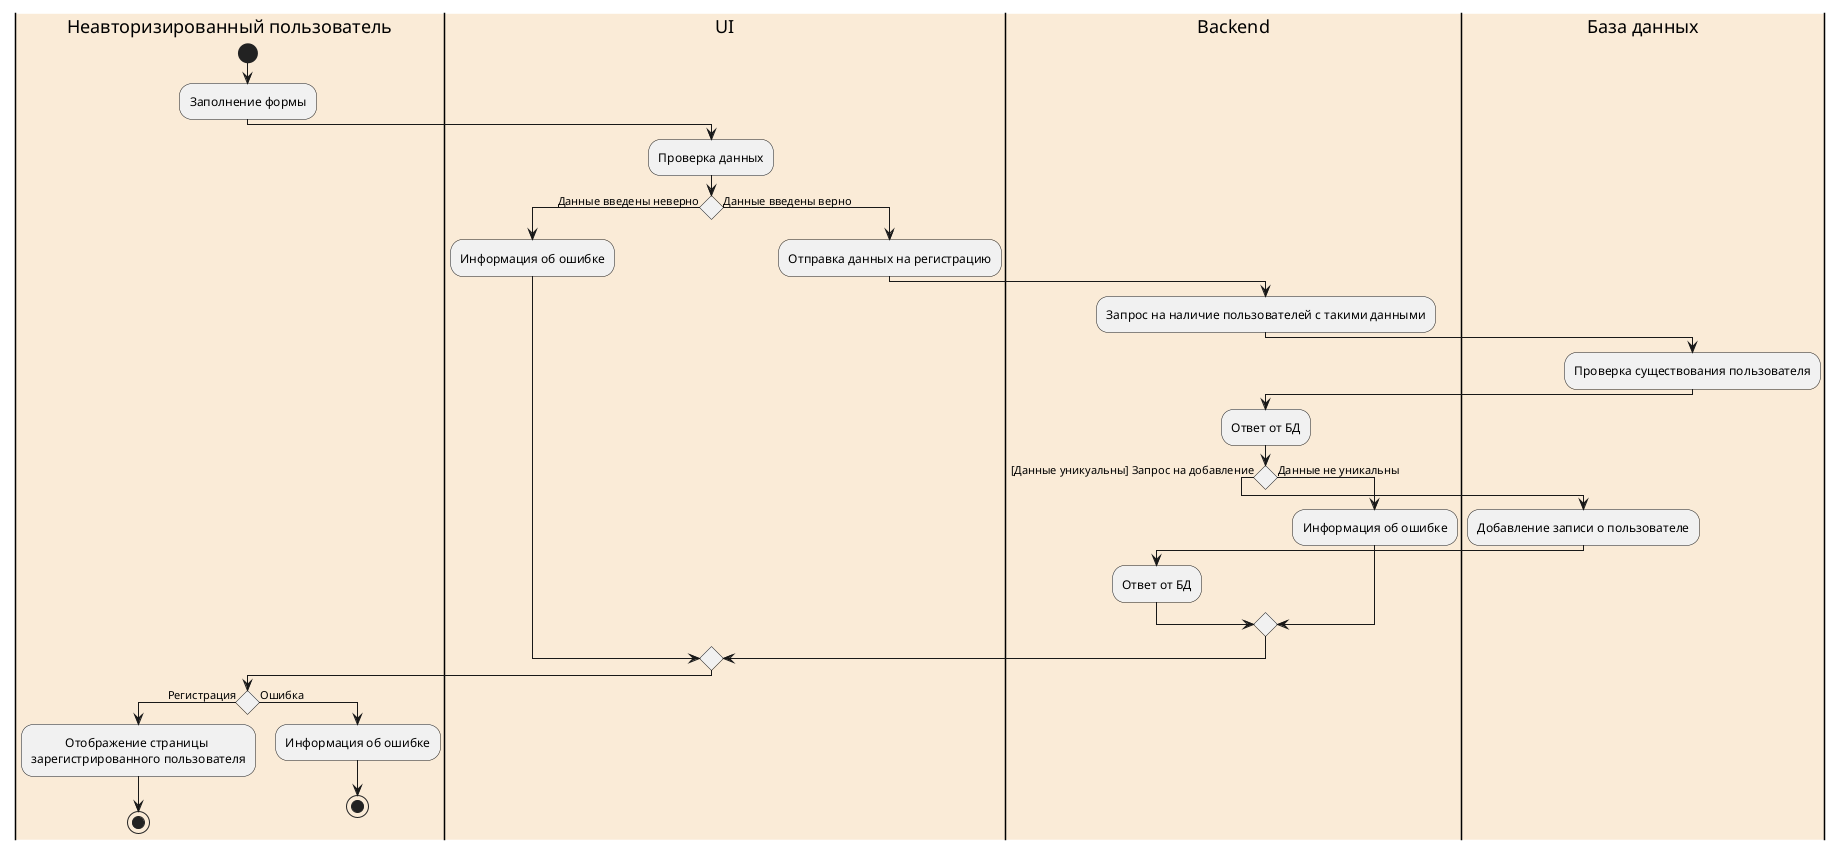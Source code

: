 @startuml

|#AntiqueWhite|Неавторизированный пользователь|
start
:Заполнение формы;
|#AntiqueWhite|UI|
:Проверка данных;
if() then (Данные введены неверно)
:Информация об ошибке;
else (Данные введены верно)
:Отправка данных на регистрацию;
|#AntiqueWhite|Backend|
:Запрос на наличие пользователей с такими данными;
|#AntiqueWhite|База данных|
:Проверка существования пользователя;
|#AntiqueWhite|Backend|
:Ответ от БД;
if() then ([Данные уникуальны] Запрос на добавление)
|#AntiqueWhite|База данных|
:Добавление записи о пользователе;
|#AntiqueWhite|Backend|
:Ответ от БД;
else (Данные не уникальны)
:Информация об ошибке;
endif
|#AntiqueWhite|UI|
endif
|#AntiqueWhite|Неавторизированный пользователь|
if() then (Регистрация)
:           Отображение страницы
зарегистрированного пользователя;
stop
else(Ошибка)
:Информация об ошибке;
stop

@enduml
